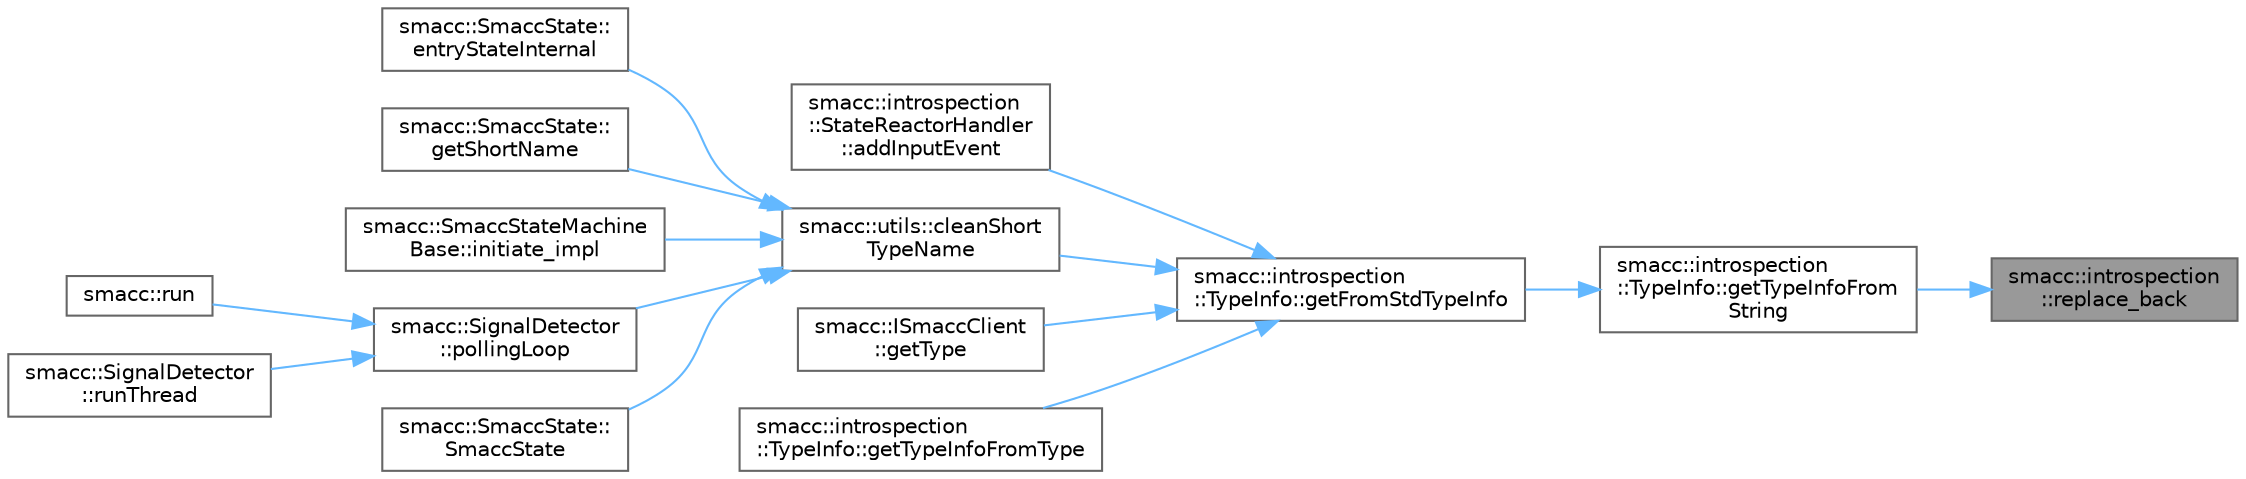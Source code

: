digraph "smacc::introspection::replace_back"
{
 // LATEX_PDF_SIZE
  bgcolor="transparent";
  edge [fontname=Helvetica,fontsize=10,labelfontname=Helvetica,labelfontsize=10];
  node [fontname=Helvetica,fontsize=10,shape=box,height=0.2,width=0.4];
  rankdir="RL";
  Node1 [label="smacc::introspection\l::replace_back",height=0.2,width=0.4,color="gray40", fillcolor="grey60", style="filled", fontcolor="black",tooltip=" "];
  Node1 -> Node2 [dir="back",color="steelblue1",style="solid"];
  Node2 [label="smacc::introspection\l::TypeInfo::getTypeInfoFrom\lString",height=0.2,width=0.4,color="grey40", fillcolor="white", style="filled",URL="$classsmacc_1_1introspection_1_1TypeInfo.html#a47d65b6c61499d7ae8ab9f6325c84837",tooltip=" "];
  Node2 -> Node3 [dir="back",color="steelblue1",style="solid"];
  Node3 [label="smacc::introspection\l::TypeInfo::getFromStdTypeInfo",height=0.2,width=0.4,color="grey40", fillcolor="white", style="filled",URL="$classsmacc_1_1introspection_1_1TypeInfo.html#ada1e604cd8bf968a5f816fbace4af881",tooltip=" "];
  Node3 -> Node4 [dir="back",color="steelblue1",style="solid"];
  Node4 [label="smacc::introspection\l::StateReactorHandler\l::addInputEvent",height=0.2,width=0.4,color="grey40", fillcolor="white", style="filled",URL="$classsmacc_1_1introspection_1_1StateReactorHandler.html#aef392b9521dc4484ef84082844cd3538",tooltip=" "];
  Node3 -> Node5 [dir="back",color="steelblue1",style="solid"];
  Node5 [label="smacc::utils::cleanShort\lTypeName",height=0.2,width=0.4,color="grey40", fillcolor="white", style="filled",URL="$namespacesmacc_1_1utils.html#aacd1975bb7cd9bec4b50e111a2ae7edb",tooltip=" "];
  Node5 -> Node6 [dir="back",color="steelblue1",style="solid"];
  Node6 [label="smacc::SmaccState::\lentryStateInternal",height=0.2,width=0.4,color="grey40", fillcolor="white", style="filled",URL="$classsmacc_1_1SmaccState.html#a084b95d0cb856d048fdb5ce81400eec7",tooltip=" "];
  Node5 -> Node7 [dir="back",color="steelblue1",style="solid"];
  Node7 [label="smacc::SmaccState::\lgetShortName",height=0.2,width=0.4,color="grey40", fillcolor="white", style="filled",URL="$classsmacc_1_1SmaccState.html#a4db028a85244653e48957d2b3371413d",tooltip=" "];
  Node5 -> Node8 [dir="back",color="steelblue1",style="solid"];
  Node8 [label="smacc::SmaccStateMachine\lBase::initiate_impl",height=0.2,width=0.4,color="grey40", fillcolor="white", style="filled",URL="$structsmacc_1_1SmaccStateMachineBase.html#a2dc1cd9a25b80f00602f1faab9b01e7b",tooltip=" "];
  Node5 -> Node9 [dir="back",color="steelblue1",style="solid"];
  Node9 [label="smacc::SignalDetector\l::pollingLoop",height=0.2,width=0.4,color="grey40", fillcolor="white", style="filled",URL="$classsmacc_1_1SignalDetector.html#a2665e66cdae9f6533c64bbcecf3fa199",tooltip=" "];
  Node9 -> Node10 [dir="back",color="steelblue1",style="solid"];
  Node10 [label="smacc::run",height=0.2,width=0.4,color="grey40", fillcolor="white", style="filled",URL="$namespacesmacc.html#a47ac3b8d2968b1ba4152afd64ab66bd0",tooltip=" "];
  Node9 -> Node11 [dir="back",color="steelblue1",style="solid"];
  Node11 [label="smacc::SignalDetector\l::runThread",height=0.2,width=0.4,color="grey40", fillcolor="white", style="filled",URL="$classsmacc_1_1SignalDetector.html#a48b3fee853ddcb25732408b22ecfcf39",tooltip=" "];
  Node5 -> Node12 [dir="back",color="steelblue1",style="solid"];
  Node12 [label="smacc::SmaccState::\lSmaccState",height=0.2,width=0.4,color="grey40", fillcolor="white", style="filled",URL="$classsmacc_1_1SmaccState.html#adc225018fe91da47e6e9f1d20150b26a",tooltip=" "];
  Node3 -> Node13 [dir="back",color="steelblue1",style="solid"];
  Node13 [label="smacc::ISmaccClient\l::getType",height=0.2,width=0.4,color="grey40", fillcolor="white", style="filled",URL="$classsmacc_1_1ISmaccClient.html#ae7faf4e40510c73810e6b0ef9fec8f33",tooltip=" "];
  Node3 -> Node14 [dir="back",color="steelblue1",style="solid"];
  Node14 [label="smacc::introspection\l::TypeInfo::getTypeInfoFromType",height=0.2,width=0.4,color="grey40", fillcolor="white", style="filled",URL="$classsmacc_1_1introspection_1_1TypeInfo.html#a8716ca6ac890b4582986d9fe4f5962ad",tooltip=" "];
}
